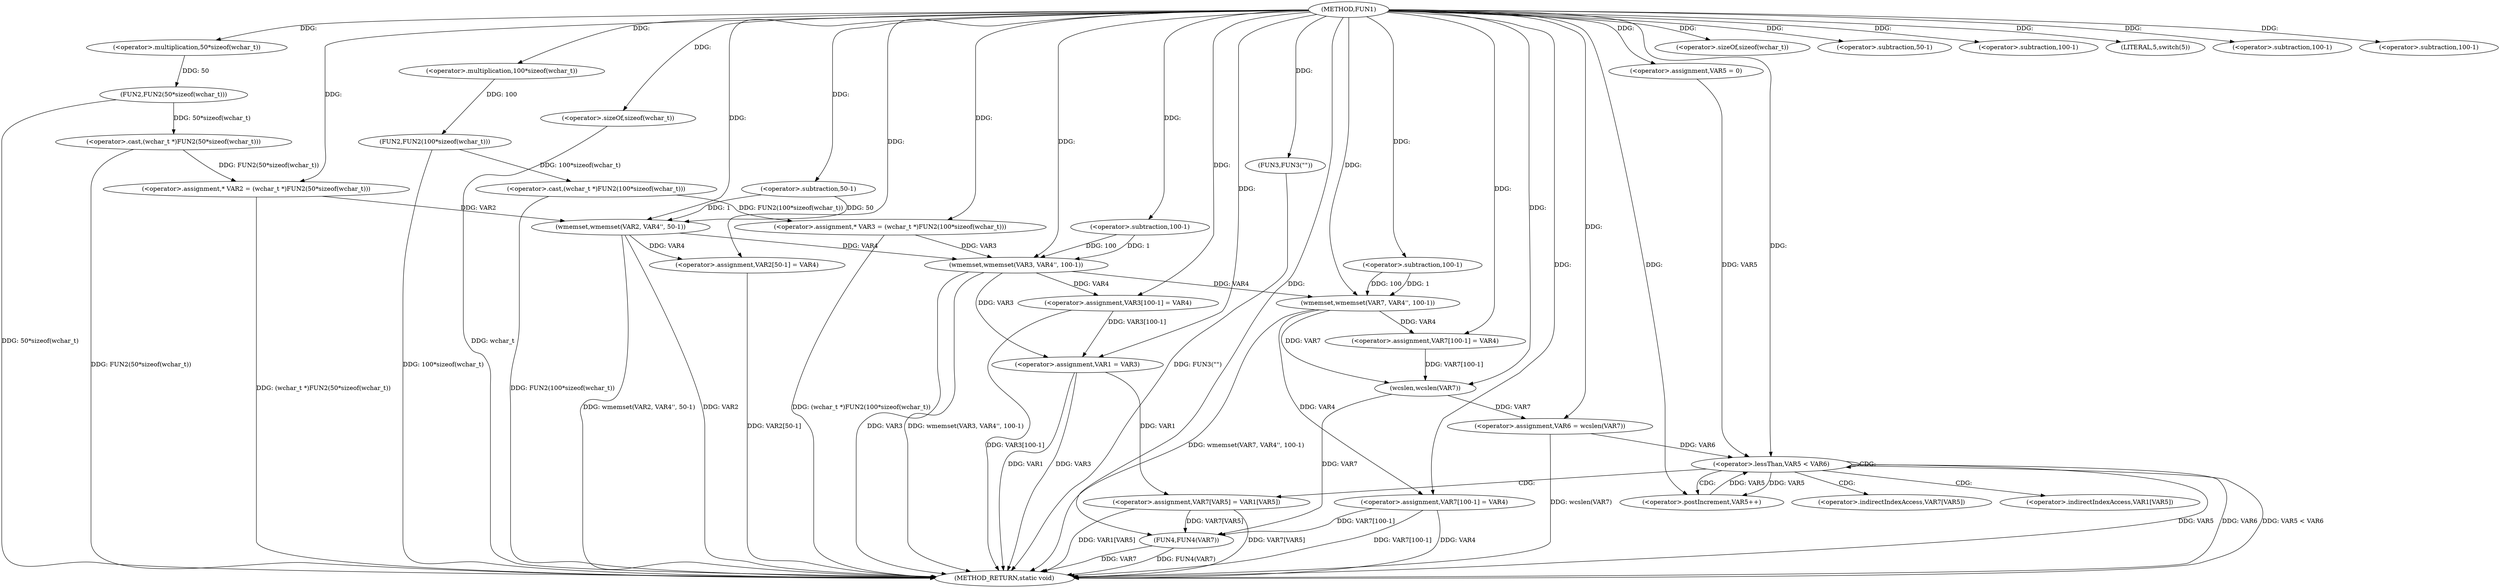 digraph FUN1 {  
"1000100" [label = "(METHOD,FUN1)" ]
"1000208" [label = "(METHOD_RETURN,static void)" ]
"1000104" [label = "(<operator>.assignment,* VAR2 = (wchar_t *)FUN2(50*sizeof(wchar_t)))" ]
"1000106" [label = "(<operator>.cast,(wchar_t *)FUN2(50*sizeof(wchar_t)))" ]
"1000108" [label = "(FUN2,FUN2(50*sizeof(wchar_t)))" ]
"1000109" [label = "(<operator>.multiplication,50*sizeof(wchar_t))" ]
"1000111" [label = "(<operator>.sizeOf,sizeof(wchar_t))" ]
"1000114" [label = "(<operator>.assignment,* VAR3 = (wchar_t *)FUN2(100*sizeof(wchar_t)))" ]
"1000116" [label = "(<operator>.cast,(wchar_t *)FUN2(100*sizeof(wchar_t)))" ]
"1000118" [label = "(FUN2,FUN2(100*sizeof(wchar_t)))" ]
"1000119" [label = "(<operator>.multiplication,100*sizeof(wchar_t))" ]
"1000121" [label = "(<operator>.sizeOf,sizeof(wchar_t))" ]
"1000123" [label = "(wmemset,wmemset(VAR2, VAR4'', 50-1))" ]
"1000126" [label = "(<operator>.subtraction,50-1)" ]
"1000129" [label = "(<operator>.assignment,VAR2[50-1] = VAR4)" ]
"1000132" [label = "(<operator>.subtraction,50-1)" ]
"1000136" [label = "(wmemset,wmemset(VAR3, VAR4'', 100-1))" ]
"1000139" [label = "(<operator>.subtraction,100-1)" ]
"1000142" [label = "(<operator>.assignment,VAR3[100-1] = VAR4)" ]
"1000145" [label = "(<operator>.subtraction,100-1)" ]
"1000150" [label = "(LITERAL,5,switch(5))" ]
"1000153" [label = "(FUN3,FUN3(\"\"))" ]
"1000157" [label = "(<operator>.assignment,VAR1 = VAR3)" ]
"1000165" [label = "(wmemset,wmemset(VAR7, VAR4'', 100-1))" ]
"1000168" [label = "(<operator>.subtraction,100-1)" ]
"1000171" [label = "(<operator>.assignment,VAR7[100-1] = VAR4)" ]
"1000174" [label = "(<operator>.subtraction,100-1)" ]
"1000178" [label = "(<operator>.assignment,VAR6 = wcslen(VAR7))" ]
"1000180" [label = "(wcslen,wcslen(VAR7))" ]
"1000183" [label = "(<operator>.assignment,VAR5 = 0)" ]
"1000186" [label = "(<operator>.lessThan,VAR5 < VAR6)" ]
"1000189" [label = "(<operator>.postIncrement,VAR5++)" ]
"1000192" [label = "(<operator>.assignment,VAR7[VAR5] = VAR1[VAR5])" ]
"1000199" [label = "(<operator>.assignment,VAR7[100-1] = VAR4)" ]
"1000202" [label = "(<operator>.subtraction,100-1)" ]
"1000206" [label = "(FUN4,FUN4(VAR7))" ]
"1000193" [label = "(<operator>.indirectIndexAccess,VAR7[VAR5])" ]
"1000196" [label = "(<operator>.indirectIndexAccess,VAR1[VAR5])" ]
  "1000106" -> "1000208"  [ label = "DDG: FUN2(50*sizeof(wchar_t))"] 
  "1000116" -> "1000208"  [ label = "DDG: FUN2(100*sizeof(wchar_t))"] 
  "1000192" -> "1000208"  [ label = "DDG: VAR7[VAR5]"] 
  "1000192" -> "1000208"  [ label = "DDG: VAR1[VAR5]"] 
  "1000157" -> "1000208"  [ label = "DDG: VAR3"] 
  "1000186" -> "1000208"  [ label = "DDG: VAR6"] 
  "1000129" -> "1000208"  [ label = "DDG: VAR2[50-1]"] 
  "1000186" -> "1000208"  [ label = "DDG: VAR5 < VAR6"] 
  "1000186" -> "1000208"  [ label = "DDG: VAR5"] 
  "1000199" -> "1000208"  [ label = "DDG: VAR7[100-1]"] 
  "1000206" -> "1000208"  [ label = "DDG: FUN4(VAR7)"] 
  "1000123" -> "1000208"  [ label = "DDG: wmemset(VAR2, VAR4'', 50-1)"] 
  "1000157" -> "1000208"  [ label = "DDG: VAR1"] 
  "1000178" -> "1000208"  [ label = "DDG: wcslen(VAR7)"] 
  "1000206" -> "1000208"  [ label = "DDG: VAR7"] 
  "1000153" -> "1000208"  [ label = "DDG: FUN3(\"\")"] 
  "1000142" -> "1000208"  [ label = "DDG: VAR3[100-1]"] 
  "1000136" -> "1000208"  [ label = "DDG: wmemset(VAR3, VAR4'', 100-1)"] 
  "1000121" -> "1000208"  [ label = "DDG: wchar_t"] 
  "1000199" -> "1000208"  [ label = "DDG: VAR4"] 
  "1000118" -> "1000208"  [ label = "DDG: 100*sizeof(wchar_t)"] 
  "1000114" -> "1000208"  [ label = "DDG: (wchar_t *)FUN2(100*sizeof(wchar_t))"] 
  "1000136" -> "1000208"  [ label = "DDG: VAR3"] 
  "1000104" -> "1000208"  [ label = "DDG: (wchar_t *)FUN2(50*sizeof(wchar_t))"] 
  "1000108" -> "1000208"  [ label = "DDG: 50*sizeof(wchar_t)"] 
  "1000123" -> "1000208"  [ label = "DDG: VAR2"] 
  "1000165" -> "1000208"  [ label = "DDG: wmemset(VAR7, VAR4'', 100-1)"] 
  "1000106" -> "1000104"  [ label = "DDG: FUN2(50*sizeof(wchar_t))"] 
  "1000100" -> "1000104"  [ label = "DDG: "] 
  "1000108" -> "1000106"  [ label = "DDG: 50*sizeof(wchar_t)"] 
  "1000109" -> "1000108"  [ label = "DDG: 50"] 
  "1000100" -> "1000109"  [ label = "DDG: "] 
  "1000100" -> "1000111"  [ label = "DDG: "] 
  "1000116" -> "1000114"  [ label = "DDG: FUN2(100*sizeof(wchar_t))"] 
  "1000100" -> "1000114"  [ label = "DDG: "] 
  "1000118" -> "1000116"  [ label = "DDG: 100*sizeof(wchar_t)"] 
  "1000119" -> "1000118"  [ label = "DDG: 100"] 
  "1000100" -> "1000119"  [ label = "DDG: "] 
  "1000100" -> "1000121"  [ label = "DDG: "] 
  "1000104" -> "1000123"  [ label = "DDG: VAR2"] 
  "1000100" -> "1000123"  [ label = "DDG: "] 
  "1000126" -> "1000123"  [ label = "DDG: 50"] 
  "1000126" -> "1000123"  [ label = "DDG: 1"] 
  "1000100" -> "1000126"  [ label = "DDG: "] 
  "1000123" -> "1000129"  [ label = "DDG: VAR4"] 
  "1000100" -> "1000129"  [ label = "DDG: "] 
  "1000100" -> "1000132"  [ label = "DDG: "] 
  "1000114" -> "1000136"  [ label = "DDG: VAR3"] 
  "1000100" -> "1000136"  [ label = "DDG: "] 
  "1000123" -> "1000136"  [ label = "DDG: VAR4"] 
  "1000139" -> "1000136"  [ label = "DDG: 100"] 
  "1000139" -> "1000136"  [ label = "DDG: 1"] 
  "1000100" -> "1000139"  [ label = "DDG: "] 
  "1000136" -> "1000142"  [ label = "DDG: VAR4"] 
  "1000100" -> "1000142"  [ label = "DDG: "] 
  "1000100" -> "1000145"  [ label = "DDG: "] 
  "1000100" -> "1000150"  [ label = "DDG: "] 
  "1000100" -> "1000153"  [ label = "DDG: "] 
  "1000142" -> "1000157"  [ label = "DDG: VAR3[100-1]"] 
  "1000136" -> "1000157"  [ label = "DDG: VAR3"] 
  "1000100" -> "1000157"  [ label = "DDG: "] 
  "1000100" -> "1000165"  [ label = "DDG: "] 
  "1000136" -> "1000165"  [ label = "DDG: VAR4"] 
  "1000168" -> "1000165"  [ label = "DDG: 100"] 
  "1000168" -> "1000165"  [ label = "DDG: 1"] 
  "1000100" -> "1000168"  [ label = "DDG: "] 
  "1000165" -> "1000171"  [ label = "DDG: VAR4"] 
  "1000100" -> "1000171"  [ label = "DDG: "] 
  "1000100" -> "1000174"  [ label = "DDG: "] 
  "1000180" -> "1000178"  [ label = "DDG: VAR7"] 
  "1000100" -> "1000178"  [ label = "DDG: "] 
  "1000171" -> "1000180"  [ label = "DDG: VAR7[100-1]"] 
  "1000165" -> "1000180"  [ label = "DDG: VAR7"] 
  "1000100" -> "1000180"  [ label = "DDG: "] 
  "1000100" -> "1000183"  [ label = "DDG: "] 
  "1000189" -> "1000186"  [ label = "DDG: VAR5"] 
  "1000183" -> "1000186"  [ label = "DDG: VAR5"] 
  "1000100" -> "1000186"  [ label = "DDG: "] 
  "1000178" -> "1000186"  [ label = "DDG: VAR6"] 
  "1000186" -> "1000189"  [ label = "DDG: VAR5"] 
  "1000100" -> "1000189"  [ label = "DDG: "] 
  "1000157" -> "1000192"  [ label = "DDG: VAR1"] 
  "1000100" -> "1000199"  [ label = "DDG: "] 
  "1000165" -> "1000199"  [ label = "DDG: VAR4"] 
  "1000100" -> "1000202"  [ label = "DDG: "] 
  "1000199" -> "1000206"  [ label = "DDG: VAR7[100-1]"] 
  "1000180" -> "1000206"  [ label = "DDG: VAR7"] 
  "1000192" -> "1000206"  [ label = "DDG: VAR7[VAR5]"] 
  "1000100" -> "1000206"  [ label = "DDG: "] 
  "1000186" -> "1000193"  [ label = "CDG: "] 
  "1000186" -> "1000186"  [ label = "CDG: "] 
  "1000186" -> "1000192"  [ label = "CDG: "] 
  "1000186" -> "1000189"  [ label = "CDG: "] 
  "1000186" -> "1000196"  [ label = "CDG: "] 
}
